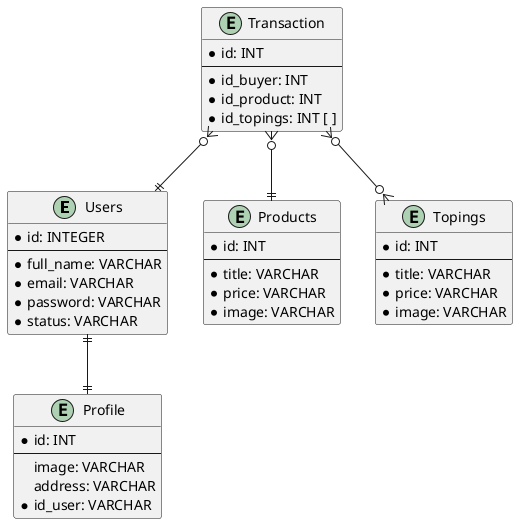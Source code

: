 @startuml Waysbuck

entity Users {
    * id: INTEGER
    --
    * full_name: VARCHAR
    * email: VARCHAR
    * password: VARCHAR
    * status: VARCHAR
}

entity Profile {
    * id: INT
    --
    image: VARCHAR
    address: VARCHAR
    * id_user: VARCHAR
}

entity Products {
    * id: INT
    --
    * title: VARCHAR
    * price: VARCHAR
    * image: VARCHAR
}

entity Topings {
    * id: INT
    --
    * title: VARCHAR
    * price: VARCHAR
    * image: VARCHAR
}

entity Transaction {
    * id: INT
    --
    * id_buyer: INT
    * id_product: INT
    * id_topings: INT [ ]
}

'ctt  Zero or One	|o--
'ctt Exactly One	||--
'ctt Zero or Many	}o--
'ctt One or Many	}|--

Users ||--|| Profile
Transaction }o--o{ Topings
Transaction }o--|| Products
Transaction }o--|| Users
